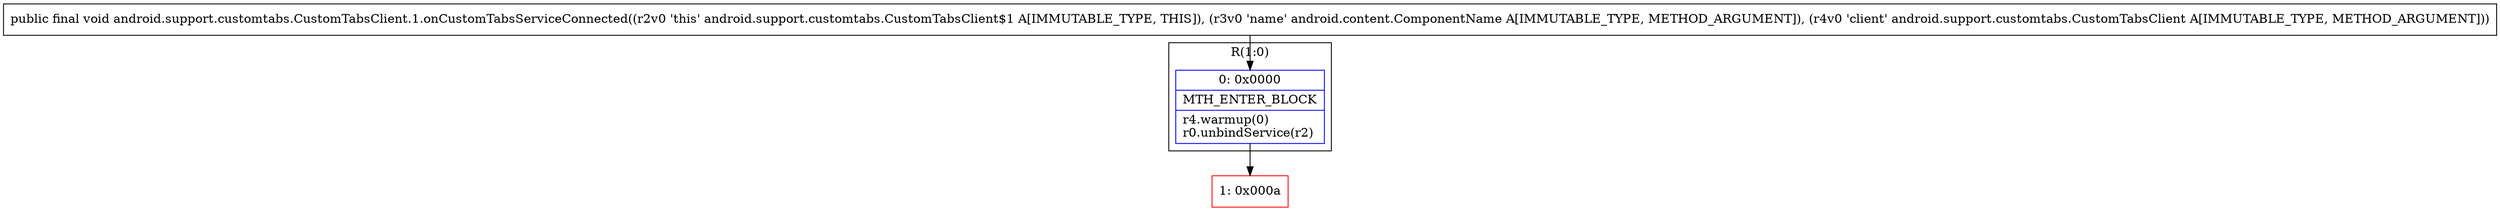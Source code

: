 digraph "CFG forandroid.support.customtabs.CustomTabsClient.1.onCustomTabsServiceConnected(Landroid\/content\/ComponentName;Landroid\/support\/customtabs\/CustomTabsClient;)V" {
subgraph cluster_Region_1381020742 {
label = "R(1:0)";
node [shape=record,color=blue];
Node_0 [shape=record,label="{0\:\ 0x0000|MTH_ENTER_BLOCK\l|r4.warmup(0)\lr0.unbindService(r2)\l}"];
}
Node_1 [shape=record,color=red,label="{1\:\ 0x000a}"];
MethodNode[shape=record,label="{public final void android.support.customtabs.CustomTabsClient.1.onCustomTabsServiceConnected((r2v0 'this' android.support.customtabs.CustomTabsClient$1 A[IMMUTABLE_TYPE, THIS]), (r3v0 'name' android.content.ComponentName A[IMMUTABLE_TYPE, METHOD_ARGUMENT]), (r4v0 'client' android.support.customtabs.CustomTabsClient A[IMMUTABLE_TYPE, METHOD_ARGUMENT])) }"];
MethodNode -> Node_0;
Node_0 -> Node_1;
}

